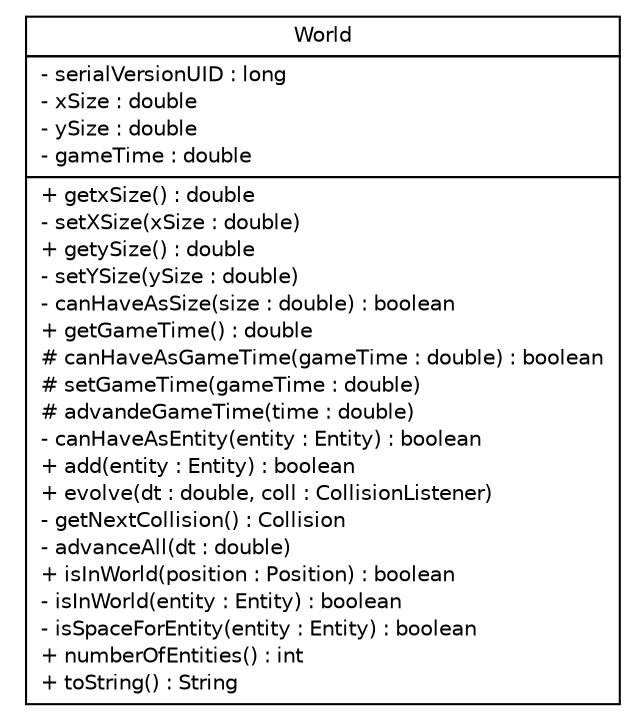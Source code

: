 #!/usr/local/bin/dot
#
# Class diagram 
# Generated by UMLGraph version R5_6 (http://www.umlgraph.org/)
#

digraph G {
	edge [fontname="Helvetica",fontsize=10,labelfontname="Helvetica",labelfontsize=10];
	node [fontname="Helvetica",fontsize=10,shape=plaintext];
	nodesep=0.25;
	ranksep=0.5;
	// world.World
	c1729 [label=<<table title="world.World" border="0" cellborder="1" cellspacing="0" cellpadding="2" port="p" href="./World.html">
		<tr><td><table border="0" cellspacing="0" cellpadding="1">
<tr><td align="center" balign="center"> World </td></tr>
		</table></td></tr>
		<tr><td><table border="0" cellspacing="0" cellpadding="1">
<tr><td align="left" balign="left"> - serialVersionUID : long </td></tr>
<tr><td align="left" balign="left"> - xSize : double </td></tr>
<tr><td align="left" balign="left"> - ySize : double </td></tr>
<tr><td align="left" balign="left"> - gameTime : double </td></tr>
		</table></td></tr>
		<tr><td><table border="0" cellspacing="0" cellpadding="1">
<tr><td align="left" balign="left"> + getxSize() : double </td></tr>
<tr><td align="left" balign="left"> - setXSize(xSize : double) </td></tr>
<tr><td align="left" balign="left"> + getySize() : double </td></tr>
<tr><td align="left" balign="left"> - setYSize(ySize : double) </td></tr>
<tr><td align="left" balign="left"> - canHaveAsSize(size : double) : boolean </td></tr>
<tr><td align="left" balign="left"> + getGameTime() : double </td></tr>
<tr><td align="left" balign="left"> # canHaveAsGameTime(gameTime : double) : boolean </td></tr>
<tr><td align="left" balign="left"> # setGameTime(gameTime : double) </td></tr>
<tr><td align="left" balign="left"> # advandeGameTime(time : double) </td></tr>
<tr><td align="left" balign="left"> - canHaveAsEntity(entity : Entity) : boolean </td></tr>
<tr><td align="left" balign="left"> + add(entity : Entity) : boolean </td></tr>
<tr><td align="left" balign="left"> + evolve(dt : double, coll : CollisionListener) </td></tr>
<tr><td align="left" balign="left"> - getNextCollision() : Collision </td></tr>
<tr><td align="left" balign="left"> - advanceAll(dt : double) </td></tr>
<tr><td align="left" balign="left"> + isInWorld(position : Position) : boolean </td></tr>
<tr><td align="left" balign="left"> - isInWorld(entity : Entity) : boolean </td></tr>
<tr><td align="left" balign="left"> - isSpaceForEntity(entity : Entity) : boolean </td></tr>
<tr><td align="left" balign="left"> + numberOfEntities() : int </td></tr>
<tr><td align="left" balign="left"> + toString() : String </td></tr>
		</table></td></tr>
		</table>>, URL="./World.html", fontname="Helvetica", fontcolor="black", fontsize=10.0];
}

